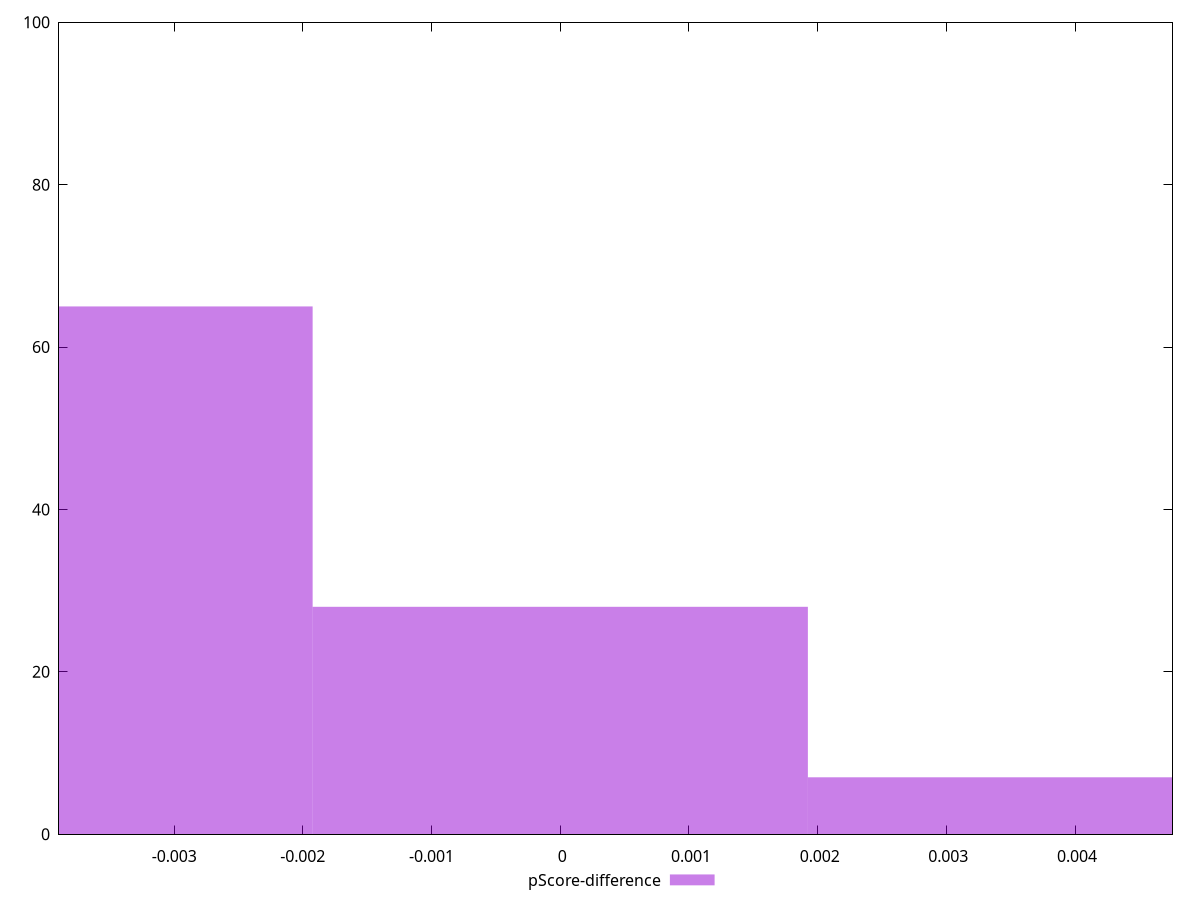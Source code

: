 reset

$pScoreDifference <<EOF
-0.003847839093450075 65
0 28
0.003847839093450075 7
EOF

set key outside below
set boxwidth 0.003847839093450075
set xrange [-0.003894602696473775:0.004756921823850291]
set yrange [0:100]
set trange [0:100]
set style fill transparent solid 0.5 noborder
set terminal svg size 640, 490 enhanced background rgb 'white'
set output "report_00019_2021-02-10T18-14-37.922Z//cumulative-layout-shift/samples/pages+cached/pScore-difference/histogram.svg"

plot $pScoreDifference title "pScore-difference" with boxes

reset
